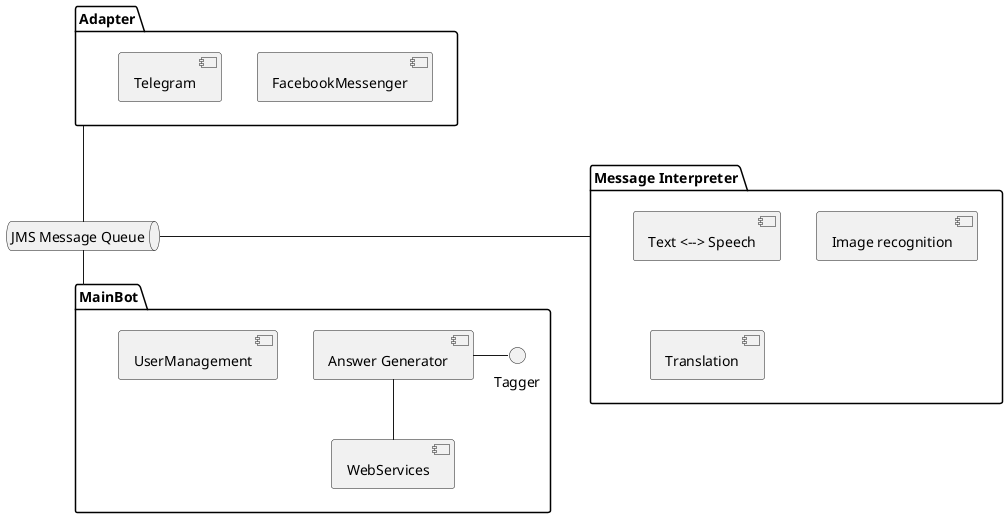 @startuml

package stage1 as "Adapter" {
[FacebookMessenger]
[Telegram]
}

package stage2 as "Message Interpreter" {
   [Text <--> Speech]
   [Image recognition]
   [Translation]
   [Translation]
}

package stage3 as "MainBot" {
[UserManagement]
[Answer Generator] - Tagger
[Answer Generator] -- [WebServices]
}

queue queue as "JMS Message Queue"

queue -up- stage1
queue -left- stage2
queue -down- stage3

@enduml